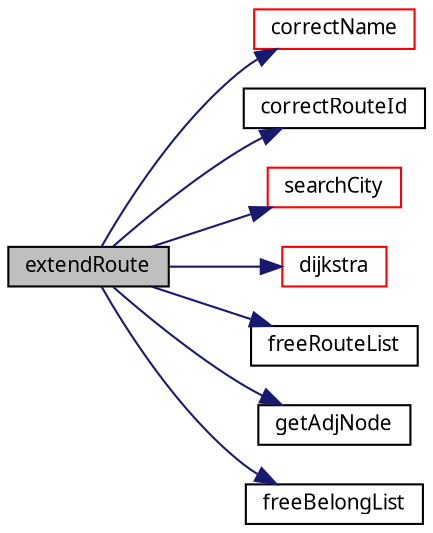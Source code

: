 digraph "extendRoute"
{
  edge [fontname="Verdana",fontsize="10",labelfontname="Verdana",labelfontsize="10"];
  node [fontname="Verdana",fontsize="10",shape=record];
  rankdir="LR";
  Node1 [label="extendRoute",height=0.2,width=0.4,color="black", fillcolor="grey75", style="filled", fontcolor="black"];
  Node1 -> Node2 [color="midnightblue",fontsize="10",style="solid",fontname="Verdana"];
  Node2 [label="correctName",height=0.2,width=0.4,color="red", fillcolor="white", style="filled",URL="$map_8h.html#ac0715d3df7a50eb1528e7b19012abaa6",tooltip="Check if the city name is correct. "];
  Node1 -> Node3 [color="midnightblue",fontsize="10",style="solid",fontname="Verdana"];
  Node3 [label="correctRouteId",height=0.2,width=0.4,color="black", fillcolor="white", style="filled",URL="$map_8h.html#add106385312412479a7c06f7e74268b0",tooltip="Check if routeId is correct. "];
  Node1 -> Node4 [color="midnightblue",fontsize="10",style="solid",fontname="Verdana"];
  Node4 [label="searchCity",height=0.2,width=0.4,color="red", fillcolor="white", style="filled",URL="$map_8h.html#a5bd318fc5c429fd07e0c2a047ce8ff11",tooltip="Search and return index of a city in arr. "];
  Node1 -> Node5 [color="midnightblue",fontsize="10",style="solid",fontname="Verdana"];
  Node5 [label="dijkstra",height=0.2,width=0.4,color="red", fillcolor="white", style="filled",URL="$dijkstra_8h.html#a6c2f57da9a34684999153e7240697c57",tooltip="Dijkstra algorithm. "];
  Node1 -> Node6 [color="midnightblue",fontsize="10",style="solid",fontname="Verdana"];
  Node6 [label="freeRouteList",height=0.2,width=0.4,color="black", fillcolor="white", style="filled",URL="$map_8h.html#a22923b334b86f661740ec4f72d5b532f",tooltip="Free route list. "];
  Node1 -> Node7 [color="midnightblue",fontsize="10",style="solid",fontname="Verdana"];
  Node7 [label="getAdjNode",height=0.2,width=0.4,color="black", fillcolor="white", style="filled",URL="$map_8h.html#a17ea88260045d523093b823813e50a7d",tooltip="Get Adjacent node for C1 and C2. "];
  Node1 -> Node8 [color="midnightblue",fontsize="10",style="solid",fontname="Verdana"];
  Node8 [label="freeBelongList",height=0.2,width=0.4,color="black", fillcolor="white", style="filled",URL="$map_8h.html#a031df4924391babcb7d163fe17678a31",tooltip="Free belong list. "];
}
